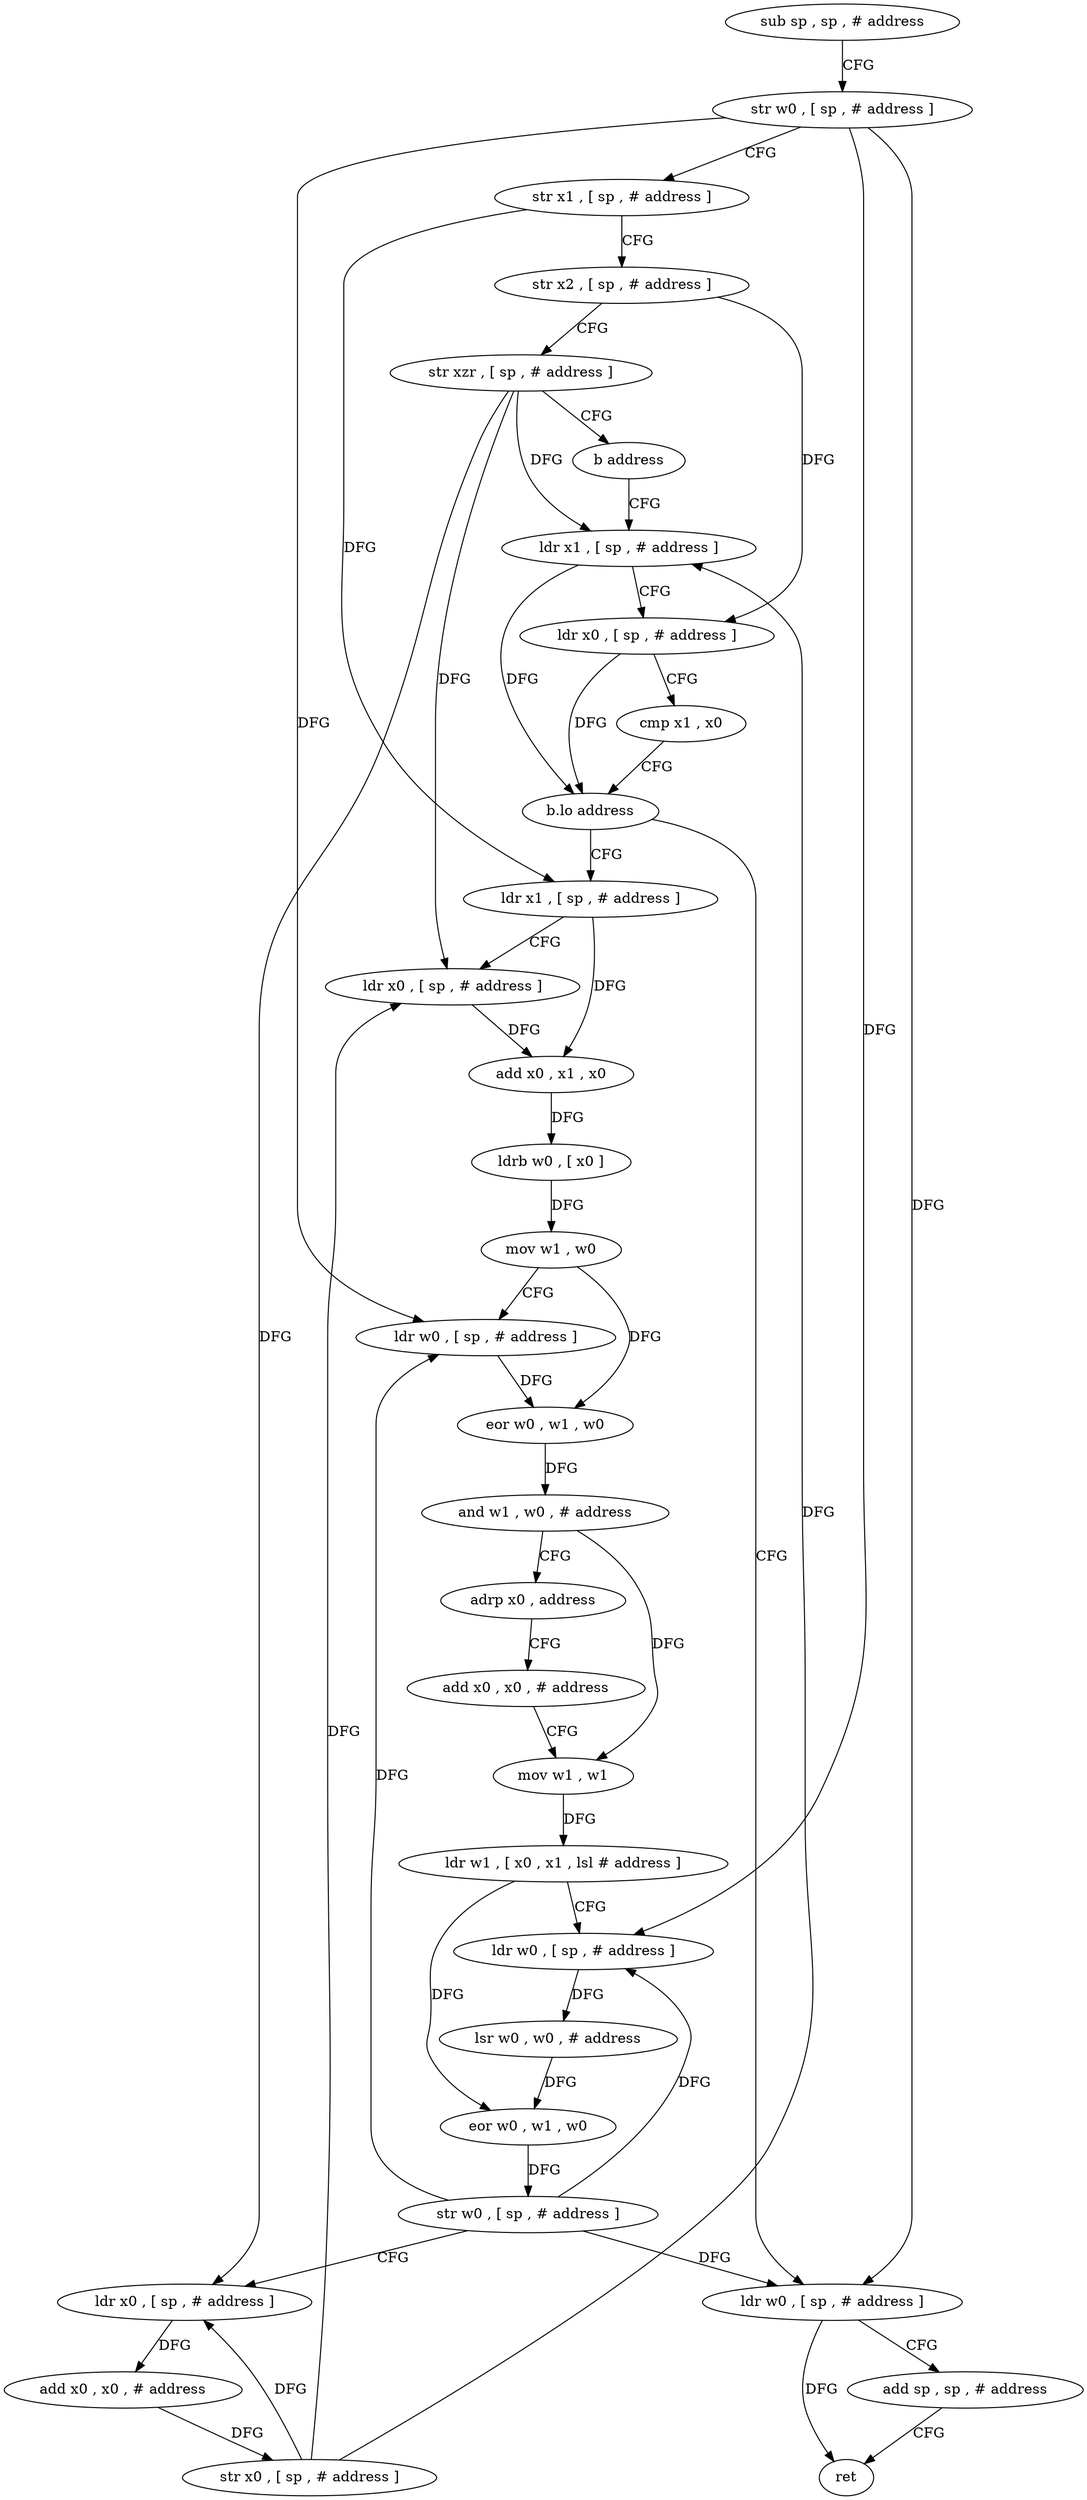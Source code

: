 digraph "func" {
"205984" [label = "sub sp , sp , # address" ]
"205988" [label = "str w0 , [ sp , # address ]" ]
"205992" [label = "str x1 , [ sp , # address ]" ]
"205996" [label = "str x2 , [ sp , # address ]" ]
"206000" [label = "str xzr , [ sp , # address ]" ]
"206004" [label = "b address" ]
"206084" [label = "ldr x1 , [ sp , # address ]" ]
"206088" [label = "ldr x0 , [ sp , # address ]" ]
"206092" [label = "cmp x1 , x0" ]
"206096" [label = "b.lo address" ]
"206008" [label = "ldr x1 , [ sp , # address ]" ]
"206100" [label = "ldr w0 , [ sp , # address ]" ]
"206012" [label = "ldr x0 , [ sp , # address ]" ]
"206016" [label = "add x0 , x1 , x0" ]
"206020" [label = "ldrb w0 , [ x0 ]" ]
"206024" [label = "mov w1 , w0" ]
"206028" [label = "ldr w0 , [ sp , # address ]" ]
"206032" [label = "eor w0 , w1 , w0" ]
"206036" [label = "and w1 , w0 , # address" ]
"206040" [label = "adrp x0 , address" ]
"206044" [label = "add x0 , x0 , # address" ]
"206048" [label = "mov w1 , w1" ]
"206052" [label = "ldr w1 , [ x0 , x1 , lsl # address ]" ]
"206056" [label = "ldr w0 , [ sp , # address ]" ]
"206060" [label = "lsr w0 , w0 , # address" ]
"206064" [label = "eor w0 , w1 , w0" ]
"206068" [label = "str w0 , [ sp , # address ]" ]
"206072" [label = "ldr x0 , [ sp , # address ]" ]
"206076" [label = "add x0 , x0 , # address" ]
"206080" [label = "str x0 , [ sp , # address ]" ]
"206104" [label = "add sp , sp , # address" ]
"206108" [label = "ret" ]
"205984" -> "205988" [ label = "CFG" ]
"205988" -> "205992" [ label = "CFG" ]
"205988" -> "206028" [ label = "DFG" ]
"205988" -> "206056" [ label = "DFG" ]
"205988" -> "206100" [ label = "DFG" ]
"205992" -> "205996" [ label = "CFG" ]
"205992" -> "206008" [ label = "DFG" ]
"205996" -> "206000" [ label = "CFG" ]
"205996" -> "206088" [ label = "DFG" ]
"206000" -> "206004" [ label = "CFG" ]
"206000" -> "206084" [ label = "DFG" ]
"206000" -> "206012" [ label = "DFG" ]
"206000" -> "206072" [ label = "DFG" ]
"206004" -> "206084" [ label = "CFG" ]
"206084" -> "206088" [ label = "CFG" ]
"206084" -> "206096" [ label = "DFG" ]
"206088" -> "206092" [ label = "CFG" ]
"206088" -> "206096" [ label = "DFG" ]
"206092" -> "206096" [ label = "CFG" ]
"206096" -> "206008" [ label = "CFG" ]
"206096" -> "206100" [ label = "CFG" ]
"206008" -> "206012" [ label = "CFG" ]
"206008" -> "206016" [ label = "DFG" ]
"206100" -> "206104" [ label = "CFG" ]
"206100" -> "206108" [ label = "DFG" ]
"206012" -> "206016" [ label = "DFG" ]
"206016" -> "206020" [ label = "DFG" ]
"206020" -> "206024" [ label = "DFG" ]
"206024" -> "206028" [ label = "CFG" ]
"206024" -> "206032" [ label = "DFG" ]
"206028" -> "206032" [ label = "DFG" ]
"206032" -> "206036" [ label = "DFG" ]
"206036" -> "206040" [ label = "CFG" ]
"206036" -> "206048" [ label = "DFG" ]
"206040" -> "206044" [ label = "CFG" ]
"206044" -> "206048" [ label = "CFG" ]
"206048" -> "206052" [ label = "DFG" ]
"206052" -> "206056" [ label = "CFG" ]
"206052" -> "206064" [ label = "DFG" ]
"206056" -> "206060" [ label = "DFG" ]
"206060" -> "206064" [ label = "DFG" ]
"206064" -> "206068" [ label = "DFG" ]
"206068" -> "206072" [ label = "CFG" ]
"206068" -> "206028" [ label = "DFG" ]
"206068" -> "206056" [ label = "DFG" ]
"206068" -> "206100" [ label = "DFG" ]
"206072" -> "206076" [ label = "DFG" ]
"206076" -> "206080" [ label = "DFG" ]
"206080" -> "206084" [ label = "DFG" ]
"206080" -> "206012" [ label = "DFG" ]
"206080" -> "206072" [ label = "DFG" ]
"206104" -> "206108" [ label = "CFG" ]
}
